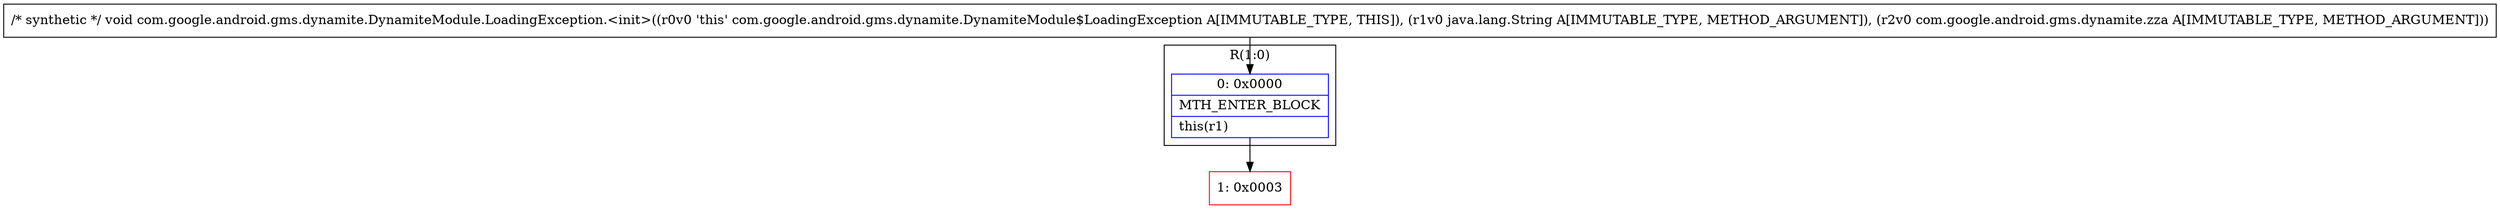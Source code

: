 digraph "CFG forcom.google.android.gms.dynamite.DynamiteModule.LoadingException.\<init\>(Ljava\/lang\/String;Lcom\/google\/android\/gms\/dynamite\/zza;)V" {
subgraph cluster_Region_1247432887 {
label = "R(1:0)";
node [shape=record,color=blue];
Node_0 [shape=record,label="{0\:\ 0x0000|MTH_ENTER_BLOCK\l|this(r1)\l}"];
}
Node_1 [shape=record,color=red,label="{1\:\ 0x0003}"];
MethodNode[shape=record,label="{\/* synthetic *\/ void com.google.android.gms.dynamite.DynamiteModule.LoadingException.\<init\>((r0v0 'this' com.google.android.gms.dynamite.DynamiteModule$LoadingException A[IMMUTABLE_TYPE, THIS]), (r1v0 java.lang.String A[IMMUTABLE_TYPE, METHOD_ARGUMENT]), (r2v0 com.google.android.gms.dynamite.zza A[IMMUTABLE_TYPE, METHOD_ARGUMENT])) }"];
MethodNode -> Node_0;
Node_0 -> Node_1;
}

